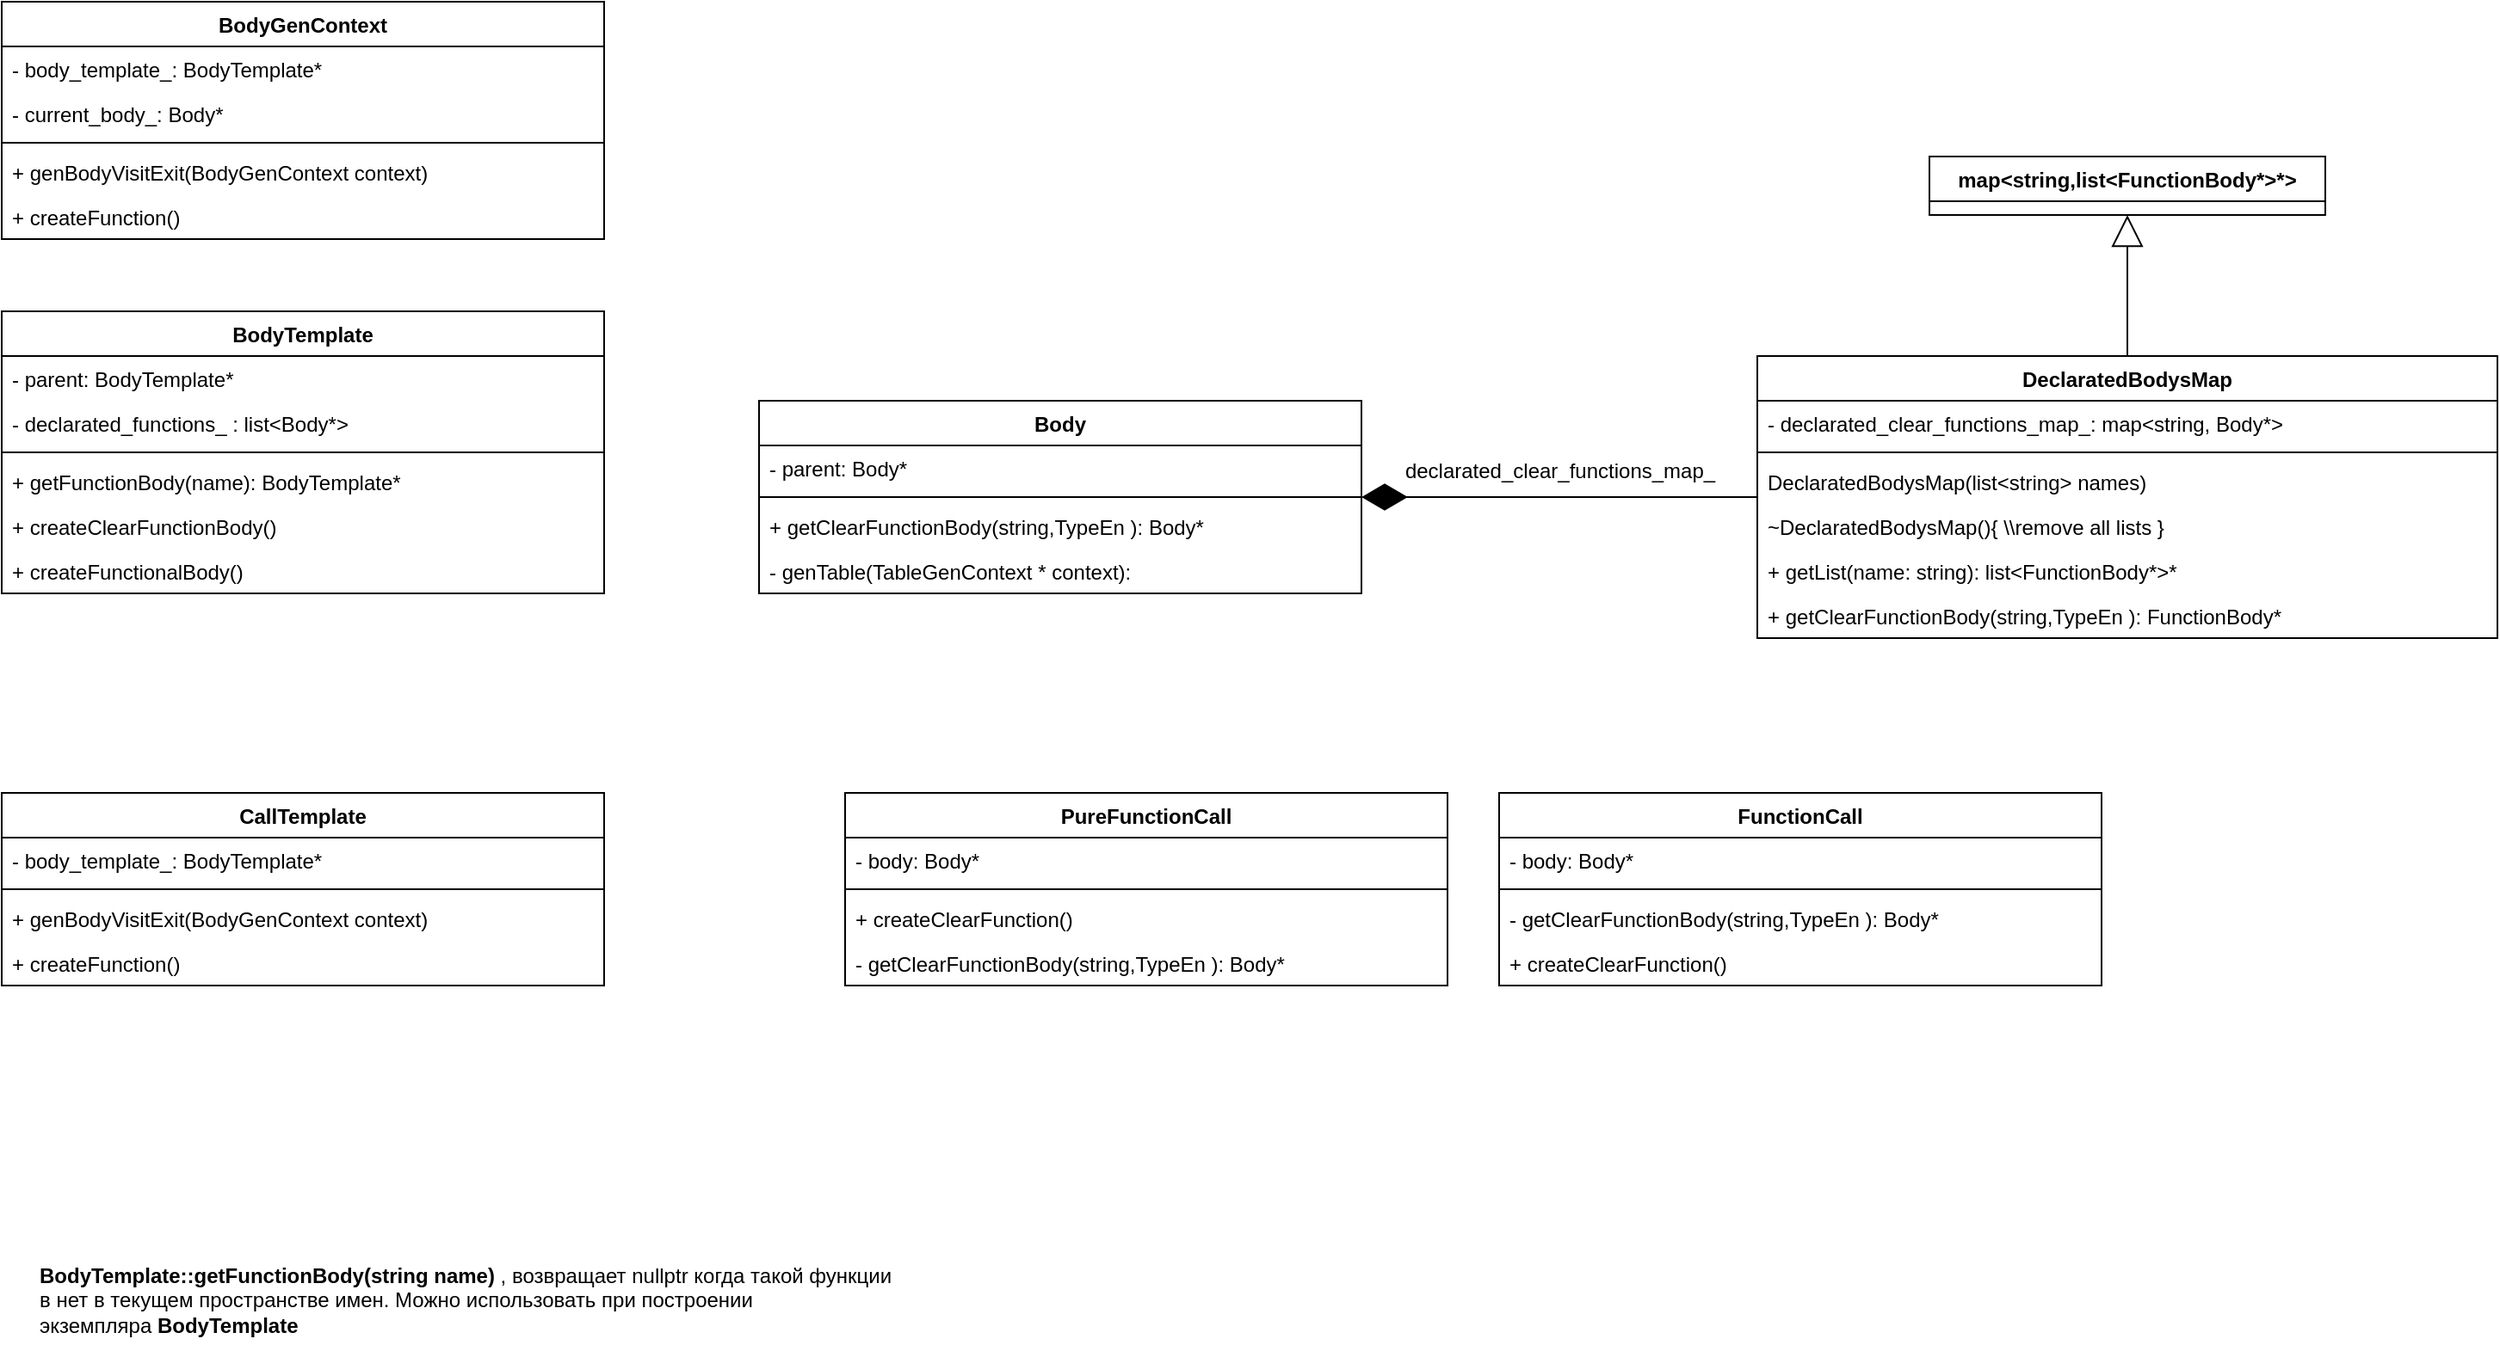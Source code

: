 <mxfile version="13.9.9" type="device" pages="3"><diagram name="Страница 1" id="c4acf3e9-155e-7222-9cf6-157b1a14988f"><mxGraphModel dx="1280" dy="1139" grid="1" gridSize="10" guides="1" tooltips="1" connect="1" arrows="1" fold="1" page="1" pageScale="1" pageWidth="850" pageHeight="1100" background="#ffffff" math="0" shadow="0"><root><mxCell id="0"/><mxCell id="1" parent="0"/><mxCell id="W6vZ1oexrYhPjyQfxlaY-2" value="&lt;b&gt;BodyTemplate::&lt;/b&gt;&lt;b&gt;getFunctionBody(string name)&lt;/b&gt;&amp;nbsp;, возвращает nullptr когда такой функции &lt;br&gt;в нет в текущем пространстве имен. Можно использовать при построении &lt;br&gt;экземпляра &lt;b&gt;BodyTemplate&lt;/b&gt;" style="text;html=1;align=left;verticalAlign=middle;resizable=0;points=[];autosize=1;" parent="1" vertex="1"><mxGeometry x="60" y="820" width="510" height="50" as="geometry"/></mxCell><mxCell id="W6vZ1oexrYhPjyQfxlaY-5" value="BodyTemplate" style="swimlane;fontStyle=1;align=center;verticalAlign=top;childLayout=stackLayout;horizontal=1;startSize=26;horizontalStack=0;resizeParent=1;resizeParentMax=0;resizeLast=0;collapsible=1;marginBottom=0;" parent="1" vertex="1"><mxGeometry x="40" y="270" width="350" height="164" as="geometry"/></mxCell><mxCell id="W6vZ1oexrYhPjyQfxlaY-6" value="- parent: BodyTemplate*" style="text;strokeColor=none;fillColor=none;align=left;verticalAlign=top;spacingLeft=4;spacingRight=4;overflow=hidden;rotatable=0;points=[[0,0.5],[1,0.5]];portConstraint=eastwest;" parent="W6vZ1oexrYhPjyQfxlaY-5" vertex="1"><mxGeometry y="26" width="350" height="26" as="geometry"/></mxCell><mxCell id="W6vZ1oexrYhPjyQfxlaY-12" value="- declarated_functions_ : list&lt;Body*&gt;" style="text;strokeColor=none;fillColor=none;align=left;verticalAlign=top;spacingLeft=4;spacingRight=4;overflow=hidden;rotatable=0;points=[[0,0.5],[1,0.5]];portConstraint=eastwest;" parent="W6vZ1oexrYhPjyQfxlaY-5" vertex="1"><mxGeometry y="52" width="350" height="26" as="geometry"/></mxCell><mxCell id="W6vZ1oexrYhPjyQfxlaY-7" value="" style="line;strokeWidth=1;fillColor=none;align=left;verticalAlign=middle;spacingTop=-1;spacingLeft=3;spacingRight=3;rotatable=0;labelPosition=right;points=[];portConstraint=eastwest;" parent="W6vZ1oexrYhPjyQfxlaY-5" vertex="1"><mxGeometry y="78" width="350" height="8" as="geometry"/></mxCell><mxCell id="W6vZ1oexrYhPjyQfxlaY-8" value="+ getFunctionBody(name): BodyTemplate*" style="text;strokeColor=none;fillColor=none;align=left;verticalAlign=top;spacingLeft=4;spacingRight=4;overflow=hidden;rotatable=0;points=[[0,0.5],[1,0.5]];portConstraint=eastwest;" parent="W6vZ1oexrYhPjyQfxlaY-5" vertex="1"><mxGeometry y="86" width="350" height="26" as="geometry"/></mxCell><mxCell id="W6vZ1oexrYhPjyQfxlaY-9" value="+ createClearFunctionBody()" style="text;strokeColor=none;fillColor=none;align=left;verticalAlign=top;spacingLeft=4;spacingRight=4;overflow=hidden;rotatable=0;points=[[0,0.5],[1,0.5]];portConstraint=eastwest;" parent="W6vZ1oexrYhPjyQfxlaY-5" vertex="1"><mxGeometry y="112" width="350" height="26" as="geometry"/></mxCell><mxCell id="W6vZ1oexrYhPjyQfxlaY-75" value="+ createFunctionalBody()" style="text;strokeColor=none;fillColor=none;align=left;verticalAlign=top;spacingLeft=4;spacingRight=4;overflow=hidden;rotatable=0;points=[[0,0.5],[1,0.5]];portConstraint=eastwest;" parent="W6vZ1oexrYhPjyQfxlaY-5" vertex="1"><mxGeometry y="138" width="350" height="26" as="geometry"/></mxCell><mxCell id="W6vZ1oexrYhPjyQfxlaY-14" value="Body" style="swimlane;fontStyle=1;align=center;verticalAlign=top;childLayout=stackLayout;horizontal=1;startSize=26;horizontalStack=0;resizeParent=1;resizeParentMax=0;resizeLast=0;collapsible=1;marginBottom=0;" parent="1" vertex="1"><mxGeometry x="480" y="322" width="350" height="112" as="geometry"><mxRectangle x="480" y="322" width="60" height="26" as="alternateBounds"/></mxGeometry></mxCell><mxCell id="W6vZ1oexrYhPjyQfxlaY-15" value="- parent: Body*" style="text;strokeColor=none;fillColor=none;align=left;verticalAlign=top;spacingLeft=4;spacingRight=4;overflow=hidden;rotatable=0;points=[[0,0.5],[1,0.5]];portConstraint=eastwest;" parent="W6vZ1oexrYhPjyQfxlaY-14" vertex="1"><mxGeometry y="26" width="350" height="26" as="geometry"/></mxCell><mxCell id="W6vZ1oexrYhPjyQfxlaY-17" value="" style="line;strokeWidth=1;fillColor=none;align=left;verticalAlign=middle;spacingTop=-1;spacingLeft=3;spacingRight=3;rotatable=0;labelPosition=right;points=[];portConstraint=eastwest;" parent="W6vZ1oexrYhPjyQfxlaY-14" vertex="1"><mxGeometry y="52" width="350" height="8" as="geometry"/></mxCell><mxCell id="W6vZ1oexrYhPjyQfxlaY-18" value="+ getClearFunctionBody(string,TypeEn ): Body*" style="text;strokeColor=none;fillColor=none;align=left;verticalAlign=top;spacingLeft=4;spacingRight=4;overflow=hidden;rotatable=0;points=[[0,0.5],[1,0.5]];portConstraint=eastwest;" parent="W6vZ1oexrYhPjyQfxlaY-14" vertex="1"><mxGeometry y="60" width="350" height="26" as="geometry"/></mxCell><mxCell id="W6vZ1oexrYhPjyQfxlaY-73" value="- genTable(TableGenContext * context): " style="text;strokeColor=none;fillColor=none;align=left;verticalAlign=top;spacingLeft=4;spacingRight=4;overflow=hidden;rotatable=0;points=[[0,0.5],[1,0.5]];portConstraint=eastwest;" parent="W6vZ1oexrYhPjyQfxlaY-14" vertex="1"><mxGeometry y="86" width="350" height="26" as="geometry"/></mxCell><mxCell id="W6vZ1oexrYhPjyQfxlaY-21" value="PureFunctionCall" style="swimlane;fontStyle=1;align=center;verticalAlign=top;childLayout=stackLayout;horizontal=1;startSize=26;horizontalStack=0;resizeParent=1;resizeParentMax=0;resizeLast=0;collapsible=1;marginBottom=0;" parent="1" vertex="1"><mxGeometry x="530" y="550" width="350" height="112" as="geometry"/></mxCell><mxCell id="W6vZ1oexrYhPjyQfxlaY-22" value="- body: Body*" style="text;strokeColor=none;fillColor=none;align=left;verticalAlign=top;spacingLeft=4;spacingRight=4;overflow=hidden;rotatable=0;points=[[0,0.5],[1,0.5]];portConstraint=eastwest;" parent="W6vZ1oexrYhPjyQfxlaY-21" vertex="1"><mxGeometry y="26" width="350" height="26" as="geometry"/></mxCell><mxCell id="W6vZ1oexrYhPjyQfxlaY-24" value="" style="line;strokeWidth=1;fillColor=none;align=left;verticalAlign=middle;spacingTop=-1;spacingLeft=3;spacingRight=3;rotatable=0;labelPosition=right;points=[];portConstraint=eastwest;" parent="W6vZ1oexrYhPjyQfxlaY-21" vertex="1"><mxGeometry y="52" width="350" height="8" as="geometry"/></mxCell><mxCell id="W6vZ1oexrYhPjyQfxlaY-26" value="+ createClearFunction()" style="text;strokeColor=none;fillColor=none;align=left;verticalAlign=top;spacingLeft=4;spacingRight=4;overflow=hidden;rotatable=0;points=[[0,0.5],[1,0.5]];portConstraint=eastwest;" parent="W6vZ1oexrYhPjyQfxlaY-21" vertex="1"><mxGeometry y="60" width="350" height="26" as="geometry"/></mxCell><mxCell id="W6vZ1oexrYhPjyQfxlaY-25" value="- getClearFunctionBody(string,TypeEn ): Body*" style="text;strokeColor=none;fillColor=none;align=left;verticalAlign=top;spacingLeft=4;spacingRight=4;overflow=hidden;rotatable=0;points=[[0,0.5],[1,0.5]];portConstraint=eastwest;" parent="W6vZ1oexrYhPjyQfxlaY-21" vertex="1"><mxGeometry y="86" width="350" height="26" as="geometry"/></mxCell><mxCell id="W6vZ1oexrYhPjyQfxlaY-28" value="CallTemplate" style="swimlane;fontStyle=1;align=center;verticalAlign=top;childLayout=stackLayout;horizontal=1;startSize=26;horizontalStack=0;resizeParent=1;resizeParentMax=0;resizeLast=0;collapsible=1;marginBottom=0;" parent="1" vertex="1"><mxGeometry x="40" y="550" width="350" height="112" as="geometry"/></mxCell><mxCell id="W6vZ1oexrYhPjyQfxlaY-29" value="- body_template_: BodyTemplate*" style="text;strokeColor=none;fillColor=none;align=left;verticalAlign=top;spacingLeft=4;spacingRight=4;overflow=hidden;rotatable=0;points=[[0,0.5],[1,0.5]];portConstraint=eastwest;" parent="W6vZ1oexrYhPjyQfxlaY-28" vertex="1"><mxGeometry y="26" width="350" height="26" as="geometry"/></mxCell><mxCell id="W6vZ1oexrYhPjyQfxlaY-31" value="" style="line;strokeWidth=1;fillColor=none;align=left;verticalAlign=middle;spacingTop=-1;spacingLeft=3;spacingRight=3;rotatable=0;labelPosition=right;points=[];portConstraint=eastwest;" parent="W6vZ1oexrYhPjyQfxlaY-28" vertex="1"><mxGeometry y="52" width="350" height="8" as="geometry"/></mxCell><mxCell id="E4kBgNw8BErEbjHhLoTu-7" value="+ genBodyVisitExit(BodyGenContext context)" style="text;strokeColor=none;fillColor=none;align=left;verticalAlign=top;spacingLeft=4;spacingRight=4;overflow=hidden;rotatable=0;points=[[0,0.5],[1,0.5]];portConstraint=eastwest;" parent="W6vZ1oexrYhPjyQfxlaY-28" vertex="1"><mxGeometry y="60" width="350" height="26" as="geometry"/></mxCell><mxCell id="W6vZ1oexrYhPjyQfxlaY-33" value="+ createFunction()" style="text;strokeColor=none;fillColor=none;align=left;verticalAlign=top;spacingLeft=4;spacingRight=4;overflow=hidden;rotatable=0;points=[[0,0.5],[1,0.5]];portConstraint=eastwest;" parent="W6vZ1oexrYhPjyQfxlaY-28" vertex="1"><mxGeometry y="86" width="350" height="26" as="geometry"/></mxCell><mxCell id="W6vZ1oexrYhPjyQfxlaY-35" value="DeclaratedBodysMap&#10;" style="swimlane;fontStyle=1;align=center;verticalAlign=top;childLayout=stackLayout;horizontal=1;startSize=26;horizontalStack=0;resizeParent=1;resizeParentMax=0;resizeLast=0;collapsible=1;marginBottom=0;" parent="1" vertex="1"><mxGeometry x="1060" y="296" width="430" height="164" as="geometry"/></mxCell><mxCell id="W6vZ1oexrYhPjyQfxlaY-37" value="- declarated_clear_functions_map_: map&lt;string, Body*&gt;" style="text;strokeColor=none;fillColor=none;align=left;verticalAlign=top;spacingLeft=4;spacingRight=4;overflow=hidden;rotatable=0;points=[[0,0.5],[1,0.5]];portConstraint=eastwest;" parent="W6vZ1oexrYhPjyQfxlaY-35" vertex="1"><mxGeometry y="26" width="430" height="26" as="geometry"/></mxCell><mxCell id="W6vZ1oexrYhPjyQfxlaY-38" value="" style="line;strokeWidth=1;fillColor=none;align=left;verticalAlign=middle;spacingTop=-1;spacingLeft=3;spacingRight=3;rotatable=0;labelPosition=right;points=[];portConstraint=eastwest;" parent="W6vZ1oexrYhPjyQfxlaY-35" vertex="1"><mxGeometry y="52" width="430" height="8" as="geometry"/></mxCell><mxCell id="W6vZ1oexrYhPjyQfxlaY-39" value="DeclaratedBodysMap(list&lt;string&gt; names)" style="text;strokeColor=none;fillColor=none;align=left;verticalAlign=top;spacingLeft=4;spacingRight=4;overflow=hidden;rotatable=0;points=[[0,0.5],[1,0.5]];portConstraint=eastwest;" parent="W6vZ1oexrYhPjyQfxlaY-35" vertex="1"><mxGeometry y="60" width="430" height="26" as="geometry"/></mxCell><mxCell id="W6vZ1oexrYhPjyQfxlaY-66" value="~DeclaratedBodysMap(){ \\remove all lists }" style="text;strokeColor=none;fillColor=none;align=left;verticalAlign=top;spacingLeft=4;spacingRight=4;overflow=hidden;rotatable=0;points=[[0,0.5],[1,0.5]];portConstraint=eastwest;" parent="W6vZ1oexrYhPjyQfxlaY-35" vertex="1"><mxGeometry y="86" width="430" height="26" as="geometry"/></mxCell><mxCell id="W6vZ1oexrYhPjyQfxlaY-41" value="+ getList(name: string): list&lt;FunctionBody*&gt;*" style="text;strokeColor=none;fillColor=none;align=left;verticalAlign=top;spacingLeft=4;spacingRight=4;overflow=hidden;rotatable=0;points=[[0,0.5],[1,0.5]];portConstraint=eastwest;" parent="W6vZ1oexrYhPjyQfxlaY-35" vertex="1"><mxGeometry y="112" width="430" height="26" as="geometry"/></mxCell><mxCell id="qsSMOxWjhYsgeouz9rQv-1" value="+ getClearFunctionBody(string,TypeEn ): FunctionBody*" style="text;strokeColor=none;fillColor=none;align=left;verticalAlign=top;spacingLeft=4;spacingRight=4;overflow=hidden;rotatable=0;points=[[0,0.5],[1,0.5]];portConstraint=eastwest;fontStyle=0" parent="W6vZ1oexrYhPjyQfxlaY-35" vertex="1"><mxGeometry y="138" width="430" height="26" as="geometry"/></mxCell><mxCell id="W6vZ1oexrYhPjyQfxlaY-42" value="map&lt;string,list&lt;FunctionBody*&gt;*&gt;" style="swimlane;fontStyle=1;align=center;verticalAlign=top;childLayout=stackLayout;horizontal=1;startSize=26;horizontalStack=0;resizeParent=1;resizeParentMax=0;resizeLast=0;collapsible=1;marginBottom=0;" parent="1" vertex="1"><mxGeometry x="1160" y="180" width="230" height="34" as="geometry"/></mxCell><mxCell id="W6vZ1oexrYhPjyQfxlaY-61" value="" style="endArrow=block;endSize=16;endFill=0;html=1;entryX=0.5;entryY=1;entryDx=0;entryDy=0;exitX=0.5;exitY=0;exitDx=0;exitDy=0;" parent="1" source="W6vZ1oexrYhPjyQfxlaY-35" target="W6vZ1oexrYhPjyQfxlaY-42" edge="1"><mxGeometry width="160" relative="1" as="geometry"><mxPoint x="1040" y="270" as="sourcePoint"/><mxPoint x="1200" y="270" as="targetPoint"/></mxGeometry></mxCell><mxCell id="W6vZ1oexrYhPjyQfxlaY-70" value="&#10;&#10;&lt;span style=&quot;color: rgb(0, 0, 0); font-family: helvetica; font-size: 12px; font-style: normal; font-weight: 400; letter-spacing: normal; text-align: left; text-indent: 0px; text-transform: none; word-spacing: 0px; display: inline; float: none;&quot;&gt;declarated_clear_functions_map_&lt;/span&gt;&#10;&#10;" style="endArrow=diamondThin;endFill=1;endSize=24;html=1;labelBackgroundColor=none;" parent="1" source="W6vZ1oexrYhPjyQfxlaY-35" edge="1" target="W6vZ1oexrYhPjyQfxlaY-14"><mxGeometry y="-15" width="160" relative="1" as="geometry"><mxPoint x="840" y="360" as="sourcePoint"/><mxPoint x="831" y="308" as="targetPoint"/><mxPoint as="offset"/></mxGeometry></mxCell><mxCell id="E4kBgNw8BErEbjHhLoTu-1" value="FunctionCall" style="swimlane;fontStyle=1;align=center;verticalAlign=top;childLayout=stackLayout;horizontal=1;startSize=26;horizontalStack=0;resizeParent=1;resizeParentMax=0;resizeLast=0;collapsible=1;marginBottom=0;" parent="1" vertex="1"><mxGeometry x="910" y="550" width="350" height="112" as="geometry"/></mxCell><mxCell id="E4kBgNw8BErEbjHhLoTu-2" value="- body: Body*" style="text;strokeColor=none;fillColor=none;align=left;verticalAlign=top;spacingLeft=4;spacingRight=4;overflow=hidden;rotatable=0;points=[[0,0.5],[1,0.5]];portConstraint=eastwest;" parent="E4kBgNw8BErEbjHhLoTu-1" vertex="1"><mxGeometry y="26" width="350" height="26" as="geometry"/></mxCell><mxCell id="E4kBgNw8BErEbjHhLoTu-3" value="" style="line;strokeWidth=1;fillColor=none;align=left;verticalAlign=middle;spacingTop=-1;spacingLeft=3;spacingRight=3;rotatable=0;labelPosition=right;points=[];portConstraint=eastwest;" parent="E4kBgNw8BErEbjHhLoTu-1" vertex="1"><mxGeometry y="52" width="350" height="8" as="geometry"/></mxCell><mxCell id="E4kBgNw8BErEbjHhLoTu-4" value="- getClearFunctionBody(string,TypeEn ): Body*" style="text;strokeColor=none;fillColor=none;align=left;verticalAlign=top;spacingLeft=4;spacingRight=4;overflow=hidden;rotatable=0;points=[[0,0.5],[1,0.5]];portConstraint=eastwest;" parent="E4kBgNw8BErEbjHhLoTu-1" vertex="1"><mxGeometry y="60" width="350" height="26" as="geometry"/></mxCell><mxCell id="E4kBgNw8BErEbjHhLoTu-5" value="+ createClearFunction()" style="text;strokeColor=none;fillColor=none;align=left;verticalAlign=top;spacingLeft=4;spacingRight=4;overflow=hidden;rotatable=0;points=[[0,0.5],[1,0.5]];portConstraint=eastwest;" parent="E4kBgNw8BErEbjHhLoTu-1" vertex="1"><mxGeometry y="86" width="350" height="26" as="geometry"/></mxCell><mxCell id="E4kBgNw8BErEbjHhLoTu-8" value="BodyGenContext" style="swimlane;fontStyle=1;align=center;verticalAlign=top;childLayout=stackLayout;horizontal=1;startSize=26;horizontalStack=0;resizeParent=1;resizeParentMax=0;resizeLast=0;collapsible=1;marginBottom=0;" parent="1" vertex="1"><mxGeometry x="40" y="90" width="350" height="138" as="geometry"/></mxCell><mxCell id="E4kBgNw8BErEbjHhLoTu-9" value="- body_template_: BodyTemplate*" style="text;strokeColor=none;fillColor=none;align=left;verticalAlign=top;spacingLeft=4;spacingRight=4;overflow=hidden;rotatable=0;points=[[0,0.5],[1,0.5]];portConstraint=eastwest;" parent="E4kBgNw8BErEbjHhLoTu-8" vertex="1"><mxGeometry y="26" width="350" height="26" as="geometry"/></mxCell><mxCell id="NhRZup-rs6IOhuQnrtn7-1" value="- current_body_: Body*" style="text;strokeColor=none;fillColor=none;align=left;verticalAlign=top;spacingLeft=4;spacingRight=4;overflow=hidden;rotatable=0;points=[[0,0.5],[1,0.5]];portConstraint=eastwest;" parent="E4kBgNw8BErEbjHhLoTu-8" vertex="1"><mxGeometry y="52" width="350" height="26" as="geometry"/></mxCell><mxCell id="E4kBgNw8BErEbjHhLoTu-10" value="" style="line;strokeWidth=1;fillColor=none;align=left;verticalAlign=middle;spacingTop=-1;spacingLeft=3;spacingRight=3;rotatable=0;labelPosition=right;points=[];portConstraint=eastwest;" parent="E4kBgNw8BErEbjHhLoTu-8" vertex="1"><mxGeometry y="78" width="350" height="8" as="geometry"/></mxCell><mxCell id="E4kBgNw8BErEbjHhLoTu-11" value="+ genBodyVisitExit(BodyGenContext context)" style="text;strokeColor=none;fillColor=none;align=left;verticalAlign=top;spacingLeft=4;spacingRight=4;overflow=hidden;rotatable=0;points=[[0,0.5],[1,0.5]];portConstraint=eastwest;" parent="E4kBgNw8BErEbjHhLoTu-8" vertex="1"><mxGeometry y="86" width="350" height="26" as="geometry"/></mxCell><mxCell id="E4kBgNw8BErEbjHhLoTu-12" value="+ createFunction()" style="text;strokeColor=none;fillColor=none;align=left;verticalAlign=top;spacingLeft=4;spacingRight=4;overflow=hidden;rotatable=0;points=[[0,0.5],[1,0.5]];portConstraint=eastwest;" parent="E4kBgNw8BErEbjHhLoTu-8" vertex="1"><mxGeometry y="112" width="350" height="26" as="geometry"/></mxCell></root></mxGraphModel></diagram><diagram id="rBUNPixrBqlq6NKMdMY4" name="Страница 2"><mxGraphModel dx="2561" dy="807" grid="1" gridSize="5" guides="1" tooltips="1" connect="1" arrows="1" fold="1" page="1" pageScale="1" pageWidth="827" pageHeight="1169" math="0" shadow="0"><root><mxCell id="R-CqQEkc1OSdomZmYNHR-0"/><mxCell id="R-CqQEkc1OSdomZmYNHR-1" parent="R-CqQEkc1OSdomZmYNHR-0"/><mxCell id="7KwogHiWpg6uWzLppPw_-1" value="&lt;span style=&quot;font-size: 11px ; background-color: rgb(255 , 255 , 255)&quot;&gt;current_body_:&lt;br&gt;Body&lt;/span&gt;" style="shape=umlLifeline;perimeter=lifelinePerimeter;whiteSpace=wrap;html=1;container=1;collapsible=0;recursiveResize=0;outlineConnect=0;" parent="R-CqQEkc1OSdomZmYNHR-1" vertex="1"><mxGeometry x="-1025" y="115" width="100" height="885" as="geometry"/></mxCell><mxCell id="aH6EvOTmtiZdJvc9J4Qa-3" value="" style="html=1;points=[];perimeter=orthogonalPerimeter;" parent="7KwogHiWpg6uWzLppPw_-1" vertex="1"><mxGeometry x="45" y="225" width="10" height="180" as="geometry"/></mxCell><mxCell id="VuyoK9pI8kFk-3w4Ipc5-3" value="" style="html=1;points=[];perimeter=orthogonalPerimeter;" vertex="1" parent="7KwogHiWpg6uWzLppPw_-1"><mxGeometry x="45" y="540" width="10" height="160" as="geometry"/></mxCell><mxCell id="tC1ULVDoUKLuloL_THnq-4" value="&lt;font style=&quot;font-size: 11px&quot;&gt;&lt;span style=&quot;font-family: &amp;#34;helvetica&amp;#34; ; font-size: 12px ; text-align: left&quot;&gt;declarated_clear_functions_map_&lt;/span&gt;:&lt;br&gt;DeclaratedBodysMap&lt;/font&gt;" style="shape=umlLifeline;perimeter=lifelinePerimeter;whiteSpace=wrap;html=1;container=1;collapsible=0;recursiveResize=0;outlineConnect=0;" parent="R-CqQEkc1OSdomZmYNHR-1" vertex="1"><mxGeometry x="-905" y="115" width="200" height="885" as="geometry"/></mxCell><mxCell id="gW2xoJazUuVef107C-_p-2" value="" style="html=1;points=[];perimeter=orthogonalPerimeter;" parent="tC1ULVDoUKLuloL_THnq-4" vertex="1"><mxGeometry x="95" y="250" width="10" height="40" as="geometry"/></mxCell><mxCell id="VuyoK9pI8kFk-3w4Ipc5-11" value="" style="html=1;points=[];perimeter=orthogonalPerimeter;" vertex="1" parent="tC1ULVDoUKLuloL_THnq-4"><mxGeometry x="95" y="550" width="10" height="50" as="geometry"/></mxCell><mxCell id="7KwogHiWpg6uWzLppPw_-0" value="&lt;span style=&quot;font-size: 11px ; background-color: rgb(255 , 255 , 255)&quot;&gt;context:&lt;br&gt;&lt;/span&gt;&lt;font style=&quot;font-size: 11px&quot;&gt;BodyGenContext&lt;/font&gt;&lt;span style=&quot;font-size: 11px ; background-color: rgb(255 , 255 , 255)&quot;&gt;&lt;br&gt;&lt;/span&gt;" style="shape=umlLifeline;perimeter=lifelinePerimeter;whiteSpace=wrap;html=1;container=1;collapsible=0;recursiveResize=0;outlineConnect=0;" parent="R-CqQEkc1OSdomZmYNHR-1" vertex="1"><mxGeometry x="-1160" y="115" width="100" height="885" as="geometry"/></mxCell><mxCell id="OMKZm7pOW2_CXG5-NR6z-0" value="" style="html=1;points=[];perimeter=orthogonalPerimeter;" parent="7KwogHiWpg6uWzLppPw_-0" vertex="1"><mxGeometry x="45" y="195" width="10" height="230" as="geometry"/></mxCell><mxCell id="Vc7Tw17r6d2LVWuie7_4-5" value="" style="html=1;points=[];perimeter=orthogonalPerimeter;" vertex="1" parent="7KwogHiWpg6uWzLppPw_-0"><mxGeometry x="40" y="820" width="10" height="30" as="geometry"/></mxCell><mxCell id="8g_VFWxHG56aPZ6T12xZ-8" value="&lt;font style=&quot;font-size: 11px&quot;&gt;:CallTemplate&lt;/font&gt;" style="shape=umlLifeline;perimeter=lifelinePerimeter;whiteSpace=wrap;html=1;container=1;collapsible=0;recursiveResize=0;outlineConnect=0;" parent="R-CqQEkc1OSdomZmYNHR-1" vertex="1"><mxGeometry x="-1295" y="115" width="100" height="885" as="geometry"/></mxCell><mxCell id="R-CqQEkc1OSdomZmYNHR-2" value="" style="html=1;points=[];perimeter=orthogonalPerimeter;" parent="8g_VFWxHG56aPZ6T12xZ-8" vertex="1"><mxGeometry x="45" y="95" width="10" height="760" as="geometry"/></mxCell><mxCell id="R-CqQEkc1OSdomZmYNHR-3" value="genBodyVisitExit&lt;br&gt;(&lt;span style=&quot;background-color: rgb(248 , 249 , 250)&quot;&gt;BodyGenContext:&lt;/span&gt;&lt;br&gt;context)" style="html=1;verticalAlign=bottom;startArrow=oval;endArrow=block;startSize=8;" parent="R-CqQEkc1OSdomZmYNHR-1" target="R-CqQEkc1OSdomZmYNHR-2" edge="1"><mxGeometry relative="1" as="geometry"><mxPoint x="-1355" y="215" as="sourcePoint"/></mxGeometry></mxCell><mxCell id="OMKZm7pOW2_CXG5-NR6z-1" value="&lt;span style=&quot;text-align: left ; background-color: rgb(248 , 249 , 250)&quot;&gt;getClearFunctionBody&lt;br&gt;(&lt;/span&gt;&lt;span style=&quot;text-align: left ; background-color: rgb(248 , 249 , 250)&quot;&gt;name:&amp;nbsp;&lt;/span&gt;&lt;span style=&quot;text-align: left ; background-color: rgb(248 , 249 , 250)&quot;&gt;string, : list&amp;lt;TypeEn&amp;gt;&lt;/span&gt;&lt;span style=&quot;text-align: left ; background-color: rgb(248 , 249 , 250)&quot;&gt;)&lt;/span&gt;" style="html=1;verticalAlign=bottom;endArrow=block;entryX=0;entryY=0;" parent="R-CqQEkc1OSdomZmYNHR-1" source="R-CqQEkc1OSdomZmYNHR-2" target="OMKZm7pOW2_CXG5-NR6z-0" edge="1"><mxGeometry x="0.2" y="5" relative="1" as="geometry"><mxPoint x="-1258.73" y="235.4" as="sourcePoint"/><mxPoint as="offset"/></mxGeometry></mxCell><mxCell id="OMKZm7pOW2_CXG5-NR6z-2" value="body:Body" style="html=1;verticalAlign=bottom;endArrow=open;dashed=1;endSize=8;exitX=0;exitY=0.95;" parent="R-CqQEkc1OSdomZmYNHR-1" source="OMKZm7pOW2_CXG5-NR6z-0" target="R-CqQEkc1OSdomZmYNHR-2" edge="1"><mxGeometry relative="1" as="geometry"><mxPoint x="-1260" y="273.0" as="targetPoint"/></mxGeometry></mxCell><mxCell id="aH6EvOTmtiZdJvc9J4Qa-4" value="&lt;font style=&quot;font-size: 11px&quot;&gt;&lt;span style=&quot;text-align: left ; background-color: rgb(248 , 249 , 250)&quot;&gt;getClearFunctionBody&lt;br&gt;(name:&amp;nbsp;&lt;/span&gt;&lt;span style=&quot;text-align: left ; background-color: rgb(248 , 249 , 250)&quot;&gt;string, :&amp;nbsp;&lt;/span&gt;&lt;span style=&quot;text-align: left ; background-color: rgb(248 , 249 , 250)&quot;&gt;list&amp;lt;TypeEn&amp;gt;&lt;/span&gt;&lt;span style=&quot;text-align: left ; background-color: rgb(248 , 249 , 250)&quot;&gt;)&lt;/span&gt;&lt;/font&gt;" style="html=1;verticalAlign=bottom;endArrow=block;entryX=0;entryY=0;" parent="R-CqQEkc1OSdomZmYNHR-1" source="OMKZm7pOW2_CXG5-NR6z-0" target="aH6EvOTmtiZdJvc9J4Qa-3" edge="1"><mxGeometry x="0.2" y="5" relative="1" as="geometry"><mxPoint x="-1150" y="300" as="sourcePoint"/><mxPoint as="offset"/></mxGeometry></mxCell><mxCell id="aH6EvOTmtiZdJvc9J4Qa-5" value="return" style="html=1;verticalAlign=bottom;endArrow=open;dashed=1;endSize=8;exitX=0;exitY=0.95;" parent="R-CqQEkc1OSdomZmYNHR-1" source="aH6EvOTmtiZdJvc9J4Qa-3" target="OMKZm7pOW2_CXG5-NR6z-0" edge="1"><mxGeometry relative="1" as="geometry"><mxPoint x="-950" y="461" as="targetPoint"/></mxGeometry></mxCell><mxCell id="gW2xoJazUuVef107C-_p-0" value="&lt;span style=&quot;font-size: 11px ; background-color: rgb(248 , 249 , 250)&quot;&gt;parent_&lt;/span&gt;&lt;span style=&quot;font-size: 11px ; background-color: rgb(255 , 255 , 255)&quot;&gt;:Body&lt;/span&gt;" style="shape=umlLifeline;perimeter=lifelinePerimeter;whiteSpace=wrap;html=1;container=1;collapsible=0;recursiveResize=0;outlineConnect=0;" parent="R-CqQEkc1OSdomZmYNHR-1" vertex="1"><mxGeometry x="-685" y="115" width="90" height="885" as="geometry"/></mxCell><mxCell id="gW2xoJazUuVef107C-_p-5" value="" style="html=1;points=[];perimeter=orthogonalPerimeter;" parent="gW2xoJazUuVef107C-_p-0" vertex="1"><mxGeometry x="40" y="340" width="10" height="35" as="geometry"/></mxCell><mxCell id="gW2xoJazUuVef107C-_p-3" value="&lt;span style=&quot;text-align: left&quot;&gt;getClearFunctionBody&lt;br&gt;(name:&amp;nbsp;&lt;/span&gt;&lt;span style=&quot;text-align: left&quot;&gt;string, :&amp;nbsp;&lt;/span&gt;&lt;span style=&quot;text-align: left&quot;&gt;list&amp;lt;TypeEn&amp;gt;&lt;/span&gt;&lt;span style=&quot;text-align: left&quot;&gt;)&lt;/span&gt;" style="html=1;verticalAlign=bottom;endArrow=block;entryX=0;entryY=0;labelBackgroundColor=none;" parent="R-CqQEkc1OSdomZmYNHR-1" source="aH6EvOTmtiZdJvc9J4Qa-3" target="gW2xoJazUuVef107C-_p-2" edge="1"><mxGeometry x="-0.024" y="-15" relative="1" as="geometry"><mxPoint x="-865" y="335" as="sourcePoint"/><mxPoint as="offset"/></mxGeometry></mxCell><mxCell id="gW2xoJazUuVef107C-_p-4" value="return" style="html=1;verticalAlign=bottom;endArrow=open;dashed=1;endSize=8;exitX=0;exitY=0.95;" parent="R-CqQEkc1OSdomZmYNHR-1" source="gW2xoJazUuVef107C-_p-2" target="aH6EvOTmtiZdJvc9J4Qa-3" edge="1"><mxGeometry relative="1" as="geometry"><mxPoint x="-865" y="411" as="targetPoint"/></mxGeometry></mxCell><mxCell id="gW2xoJazUuVef107C-_p-6" value="&lt;span style=&quot;text-align: left ; background-color: rgb(248 , 249 , 250)&quot;&gt;getClearFunctionBody(name:&amp;nbsp;&lt;/span&gt;&lt;span style=&quot;text-align: left ; background-color: rgb(248 , 249 , 250)&quot;&gt;string,&amp;nbsp;&lt;/span&gt;&lt;span style=&quot;text-align: left ; background-color: rgb(248 , 249 , 250)&quot;&gt;list&amp;lt;TypeEn&amp;gt;&lt;/span&gt;&lt;span style=&quot;text-align: left ; background-color: rgb(248 , 249 , 250)&quot;&gt;)&lt;/span&gt;" style="html=1;verticalAlign=bottom;endArrow=block;entryX=0;entryY=0;" parent="R-CqQEkc1OSdomZmYNHR-1" source="aH6EvOTmtiZdJvc9J4Qa-3" target="gW2xoJazUuVef107C-_p-5" edge="1"><mxGeometry relative="1" as="geometry"><mxPoint x="-865" y="360" as="sourcePoint"/></mxGeometry></mxCell><mxCell id="gW2xoJazUuVef107C-_p-7" value="return" style="html=1;verticalAlign=bottom;endArrow=open;dashed=1;endSize=8;exitX=0;exitY=0.95;" parent="R-CqQEkc1OSdomZmYNHR-1" source="gW2xoJazUuVef107C-_p-5" target="aH6EvOTmtiZdJvc9J4Qa-3" edge="1"><mxGeometry relative="1" as="geometry"><mxPoint x="-865" y="436" as="targetPoint"/></mxGeometry></mxCell><mxCell id="1JhNIPYe06z3TukAVaJr-1" value="opt (&lt;span style=&quot;font-size: 11px ; background-color: rgb(255 , 255 , 255)&quot;&gt;body&lt;/span&gt;==nullptr)" style="shape=umlFrame;whiteSpace=wrap;html=1;width=130;height=20;" parent="R-CqQEkc1OSdomZmYNHR-1" vertex="1"><mxGeometry x="-1265" y="560" width="755" height="320" as="geometry"/></mxCell><mxCell id="la5k_xTYQ1O1cMnEcVix-0" value="opt (&lt;span style=&quot;font-size: 11px ; background-color: rgb(255 , 255 , 255)&quot;&gt;body_&lt;/span&gt;==nullptr)" style="shape=umlFrame;whiteSpace=wrap;html=1;width=125;height=15;" parent="R-CqQEkc1OSdomZmYNHR-1" vertex="1"><mxGeometry x="-1000" y="420" width="375" height="80" as="geometry"/></mxCell><mxCell id="Cn1f6Y8FVwe9W3Nvdj3T-0" value="&lt;span style=&quot;font-size: 11px ; background-color: rgb(255 , 255 , 255)&quot;&gt;body_template_:&lt;br&gt;BodyTemplate&lt;/span&gt;" style="shape=umlLifeline;perimeter=lifelinePerimeter;whiteSpace=wrap;html=1;container=1;collapsible=0;recursiveResize=0;outlineConnect=0;" parent="R-CqQEkc1OSdomZmYNHR-1" vertex="1"><mxGeometry x="-575" y="115" width="100" height="885" as="geometry"/></mxCell><mxCell id="lX9uZxxrrxcsju2mx2Lg-1" value="" style="html=1;points=[];perimeter=orthogonalPerimeter;" vertex="1" parent="Cn1f6Y8FVwe9W3Nvdj3T-0"><mxGeometry x="45" y="480" width="10" height="25" as="geometry"/></mxCell><mxCell id="lX9uZxxrrxcsju2mx2Lg-2" value="createClearFunctionBody(:&lt;span style=&quot;text-align: left ; background-color: rgb(248 , 249 , 250)&quot;&gt;list&amp;lt;TypeEn&amp;gt;&lt;/span&gt;)" style="html=1;verticalAlign=bottom;endArrow=block;entryX=0;entryY=0;" edge="1" target="lX9uZxxrrxcsju2mx2Lg-1" parent="R-CqQEkc1OSdomZmYNHR-1" source="R-CqQEkc1OSdomZmYNHR-2"><mxGeometry relative="1" as="geometry"><mxPoint x="-605" y="660" as="sourcePoint"/></mxGeometry></mxCell><mxCell id="lX9uZxxrrxcsju2mx2Lg-3" value="body: Body" style="html=1;verticalAlign=bottom;endArrow=open;dashed=1;endSize=8;exitX=0;exitY=0.95;" edge="1" source="lX9uZxxrrxcsju2mx2Lg-1" parent="R-CqQEkc1OSdomZmYNHR-1" target="R-CqQEkc1OSdomZmYNHR-2"><mxGeometry relative="1" as="geometry"><mxPoint x="-1190" y="736" as="targetPoint"/></mxGeometry></mxCell><mxCell id="lX9uZxxrrxcsju2mx2Lg-8" value="&lt;font style=&quot;font-size: 11px&quot;&gt;call&lt;br&gt;:Pure&lt;/font&gt;&lt;span style=&quot;font-size: 11px ; text-align: left ; background-color: rgb(255 , 255 , 255)&quot;&gt;FunctionCall&lt;/span&gt;" style="shape=umlLifeline;perimeter=lifelinePerimeter;whiteSpace=wrap;html=1;container=1;collapsible=0;recursiveResize=0;outlineConnect=0;" vertex="1" parent="R-CqQEkc1OSdomZmYNHR-1"><mxGeometry x="-475" y="895" width="100" height="105" as="geometry"/></mxCell><mxCell id="lX9uZxxrrxcsju2mx2Lg-10" value="new&lt;br&gt;(body: ClearFunctionBody, args)" style="html=1;verticalAlign=bottom;endArrow=block;labelBackgroundColor=#ffffff;" edge="1" parent="lX9uZxxrrxcsju2mx2Lg-8" source="R-CqQEkc1OSdomZmYNHR-2"><mxGeometry x="-0.099" width="80" relative="1" as="geometry"><mxPoint x="-60" y="20" as="sourcePoint"/><mxPoint y="20" as="targetPoint"/><mxPoint as="offset"/></mxGeometry></mxCell><mxCell id="Vc7Tw17r6d2LVWuie7_4-6" value="push(call: Value)" style="html=1;verticalAlign=bottom;endArrow=block;entryX=0;entryY=0;labelBackgroundColor=#ffffff;" edge="1" target="Vc7Tw17r6d2LVWuie7_4-5" parent="R-CqQEkc1OSdomZmYNHR-1" source="R-CqQEkc1OSdomZmYNHR-2"><mxGeometry relative="1" as="geometry"><mxPoint x="-1185" y="745" as="sourcePoint"/></mxGeometry></mxCell><mxCell id="VuyoK9pI8kFk-3w4Ipc5-0" value="" style="html=1;points=[];perimeter=orthogonalPerimeter;" vertex="1" parent="R-CqQEkc1OSdomZmYNHR-1"><mxGeometry x="-1115" y="640" width="10" height="195" as="geometry"/></mxCell><mxCell id="VuyoK9pI8kFk-3w4Ipc5-1" value="&lt;span style=&quot;text-align: left&quot;&gt;setPureFunctionBody&lt;br&gt;(body:&amp;nbsp;&lt;/span&gt;&lt;span style=&quot;background-color: rgb(255 , 255 , 255)&quot;&gt;Body&lt;/span&gt;&lt;span style=&quot;text-align: left&quot;&gt;)&lt;/span&gt;" style="html=1;verticalAlign=bottom;endArrow=block;entryX=0;entryY=0;labelBackgroundColor=none;" edge="1" target="VuyoK9pI8kFk-3w4Ipc5-0" parent="R-CqQEkc1OSdomZmYNHR-1" source="R-CqQEkc1OSdomZmYNHR-2"><mxGeometry x="-0.043" y="-15" relative="1" as="geometry"><mxPoint x="-1185" y="640" as="sourcePoint"/><mxPoint as="offset"/></mxGeometry></mxCell><mxCell id="VuyoK9pI8kFk-3w4Ipc5-4" value="&lt;span style=&quot;text-align: left&quot;&gt;setPureFunctionBody&lt;br&gt;(body:&amp;nbsp;&lt;/span&gt;&lt;span style=&quot;background-color: rgb(255 , 255 , 255)&quot;&gt;Body&lt;/span&gt;&lt;span style=&quot;text-align: left&quot;&gt;)&lt;/span&gt;" style="html=1;verticalAlign=bottom;endArrow=block;entryX=0;entryY=0;labelBackgroundColor=none;" edge="1" target="VuyoK9pI8kFk-3w4Ipc5-3" parent="R-CqQEkc1OSdomZmYNHR-1" source="VuyoK9pI8kFk-3w4Ipc5-0"><mxGeometry x="-0.04" y="-15" relative="1" as="geometry"><mxPoint x="-1050" y="655" as="sourcePoint"/><mxPoint as="offset"/></mxGeometry></mxCell><mxCell id="VuyoK9pI8kFk-3w4Ipc5-10" value="alt (status == true)" style="shape=umlFrame;whiteSpace=wrap;html=1;width=130;height=15;" vertex="1" parent="R-CqQEkc1OSdomZmYNHR-1"><mxGeometry x="-1020" y="720" width="465" height="105" as="geometry"/></mxCell><mxCell id="VuyoK9pI8kFk-3w4Ipc5-13" value="status" style="html=1;verticalAlign=bottom;endArrow=open;dashed=1;endSize=8;labelBackgroundColor=none;exitX=-0.01;exitY=0.891;exitDx=0;exitDy=0;exitPerimeter=0;" edge="1" source="VuyoK9pI8kFk-3w4Ipc5-11" parent="R-CqQEkc1OSdomZmYNHR-1" target="VuyoK9pI8kFk-3w4Ipc5-3"><mxGeometry relative="1" as="geometry"><mxPoint x="-880" y="741" as="targetPoint"/></mxGeometry></mxCell><mxCell id="VuyoK9pI8kFk-3w4Ipc5-12" value="&lt;span style=&quot;text-align: left&quot;&gt;setPureFunctionBody&lt;br&gt;(body:&amp;nbsp;&lt;/span&gt;&lt;span style=&quot;background-color: rgb(255 , 255 , 255)&quot;&gt;Body&lt;/span&gt;&lt;span style=&quot;text-align: left&quot;&gt;)&lt;/span&gt;" style="html=1;verticalAlign=bottom;endArrow=block;entryX=0;entryY=0;labelBackgroundColor=none;" edge="1" target="VuyoK9pI8kFk-3w4Ipc5-11" parent="R-CqQEkc1OSdomZmYNHR-1" source="VuyoK9pI8kFk-3w4Ipc5-3"><mxGeometry relative="1" as="geometry"><mxPoint x="-880" y="665" as="sourcePoint"/></mxGeometry></mxCell><mxCell id="VuyoK9pI8kFk-3w4Ipc5-14" value="" style="html=1;points=[];perimeter=orthogonalPerimeter;" vertex="1" parent="R-CqQEkc1OSdomZmYNHR-1"><mxGeometry x="-645" y="765" width="10" height="45" as="geometry"/></mxCell><mxCell id="VuyoK9pI8kFk-3w4Ipc5-15" value="&lt;span style=&quot;text-align: left&quot;&gt;setPureFunctionBody&lt;br&gt;(body:&amp;nbsp;&lt;/span&gt;&lt;span style=&quot;&quot;&gt;Body&lt;/span&gt;&lt;span style=&quot;text-align: left&quot;&gt;)&lt;/span&gt;" style="html=1;verticalAlign=bottom;endArrow=block;entryX=0;entryY=0;labelBackgroundColor=#ffffff;" edge="1" target="VuyoK9pI8kFk-3w4Ipc5-14" parent="R-CqQEkc1OSdomZmYNHR-1" source="VuyoK9pI8kFk-3w4Ipc5-3"><mxGeometry relative="1" as="geometry"><mxPoint x="-715" y="745" as="sourcePoint"/></mxGeometry></mxCell></root></mxGraphModel></diagram><diagram id="eOkIo1IzZ3rwDle9kRMx" name="Страница 3"><mxGraphModel dx="1577" dy="668" grid="1" gridSize="5" guides="1" tooltips="1" connect="1" arrows="1" fold="1" page="1" pageScale="1" pageWidth="827" pageHeight="1169" math="0" shadow="0"><root><mxCell id="SVrNyzRa8LZZFZRKW0uI-0"/><mxCell id="SVrNyzRa8LZZFZRKW0uI-1" parent="SVrNyzRa8LZZFZRKW0uI-0"/><mxCell id="FmplPCDkAecuKwhWH5_b-5" value="" style="shape=umlLifeline;participant=umlBoundary;perimeter=lifelinePerimeter;whiteSpace=wrap;html=1;container=1;collapsible=0;recursiveResize=0;verticalAlign=top;spacingTop=36;outlineConnect=0;size=40;" vertex="1" parent="SVrNyzRa8LZZFZRKW0uI-1"><mxGeometry x="-820" y="50" width="50" height="815" as="geometry"/></mxCell><mxCell id="FmplPCDkAecuKwhWH5_b-4" value="" style="html=1;points=[];perimeter=orthogonalPerimeter;" vertex="1" parent="FmplPCDkAecuKwhWH5_b-5"><mxGeometry x="20" y="95" width="10" height="720" as="geometry"/></mxCell><mxCell id="8RNbSElQ2kyd1MnFwF6J-0" value="&lt;span style=&quot;font-size: 11px ; background-color: rgb(255 , 255 , 255)&quot;&gt;body_template_:&lt;br&gt;BodyTemplate&lt;/span&gt;" style="shape=umlLifeline;perimeter=lifelinePerimeter;whiteSpace=wrap;html=1;container=1;collapsible=0;recursiveResize=0;outlineConnect=0;" vertex="1" parent="SVrNyzRa8LZZFZRKW0uI-1"><mxGeometry x="-715" y="50" width="100" height="830" as="geometry"/></mxCell><mxCell id="FmplPCDkAecuKwhWH5_b-0" value="" style="html=1;points=[];perimeter=orthogonalPerimeter;" vertex="1" parent="8RNbSElQ2kyd1MnFwF6J-0"><mxGeometry x="45" y="95" width="10" height="665" as="geometry"/></mxCell><mxCell id="FmplPCDkAecuKwhWH5_b-1" value="createClearFunctionBody&lt;br&gt;( :&amp;nbsp;&lt;span style=&quot;text-align: left ; background-color: rgb(248 , 249 , 250)&quot;&gt;list&amp;lt;TypeEn&amp;gt;&lt;/span&gt;)" style="html=1;verticalAlign=bottom;endArrow=block;entryX=0;entryY=0;labelBackgroundColor=#ffffff;" edge="1" target="FmplPCDkAecuKwhWH5_b-0" parent="SVrNyzRa8LZZFZRKW0uI-1" source="FmplPCDkAecuKwhWH5_b-4"><mxGeometry relative="1" as="geometry"><mxPoint x="-780" y="150" as="sourcePoint"/><mxPoint as="offset"/></mxGeometry></mxCell><mxCell id="FmplPCDkAecuKwhWH5_b-2" value="return" style="html=1;verticalAlign=bottom;endArrow=open;dashed=1;endSize=8;exitX=0;exitY=0.95;labelBackgroundColor=#ffffff;" edge="1" source="FmplPCDkAecuKwhWH5_b-0" parent="SVrNyzRa8LZZFZRKW0uI-1" target="FmplPCDkAecuKwhWH5_b-4"><mxGeometry relative="1" as="geometry"><mxPoint x="-780" y="226" as="targetPoint"/></mxGeometry></mxCell><mxCell id="MhlwPp-1LH7XglrKNZVk-0" value="body: Body" style="shape=umlLifeline;perimeter=lifelinePerimeter;whiteSpace=wrap;html=1;container=1;collapsible=0;recursiveResize=0;outlineConnect=0;" vertex="1" parent="SVrNyzRa8LZZFZRKW0uI-1"><mxGeometry x="-405" y="160" width="100" height="720" as="geometry"/></mxCell><mxCell id="NsZ_TwlJ9aZUTzApnefn-0" value="" style="html=1;points=[];perimeter=orthogonalPerimeter;" vertex="1" parent="MhlwPp-1LH7XglrKNZVk-0"><mxGeometry x="45" y="75" width="10" height="550" as="geometry"/></mxCell><mxCell id="MhlwPp-1LH7XglrKNZVk-1" value="new&lt;br&gt;(names_of_defined_functions: list&amp;lt;string&amp;gt;)" style="html=1;verticalAlign=bottom;endArrow=block;labelBackgroundColor=#ffffff;entryX=0;entryY=0.028;entryDx=0;entryDy=0;entryPerimeter=0;" edge="1" parent="SVrNyzRa8LZZFZRKW0uI-1" target="MhlwPp-1LH7XglrKNZVk-0"><mxGeometry width="80" relative="1" as="geometry"><mxPoint x="-660" y="180" as="sourcePoint"/><mxPoint x="-540" y="180" as="targetPoint"/></mxGeometry></mxCell><mxCell id="NsZ_TwlJ9aZUTzApnefn-2" value="return" style="html=1;verticalAlign=bottom;endArrow=open;dashed=1;endSize=8;exitX=0;exitY=0.95;labelBackgroundColor=#ffffff;" edge="1" source="NsZ_TwlJ9aZUTzApnefn-0" parent="SVrNyzRa8LZZFZRKW0uI-1" target="FmplPCDkAecuKwhWH5_b-0"><mxGeometry relative="1" as="geometry"><mxPoint x="-565" y="311" as="targetPoint"/></mxGeometry></mxCell><mxCell id="NsZ_TwlJ9aZUTzApnefn-1" value="dispatch" style="html=1;verticalAlign=bottom;endArrow=block;entryX=0;entryY=0;labelBackgroundColor=#ffffff;" edge="1" target="NsZ_TwlJ9aZUTzApnefn-0" parent="SVrNyzRa8LZZFZRKW0uI-1" source="FmplPCDkAecuKwhWH5_b-0"><mxGeometry relative="1" as="geometry"><mxPoint x="-565" y="235" as="sourcePoint"/></mxGeometry></mxCell></root></mxGraphModel></diagram></mxfile>